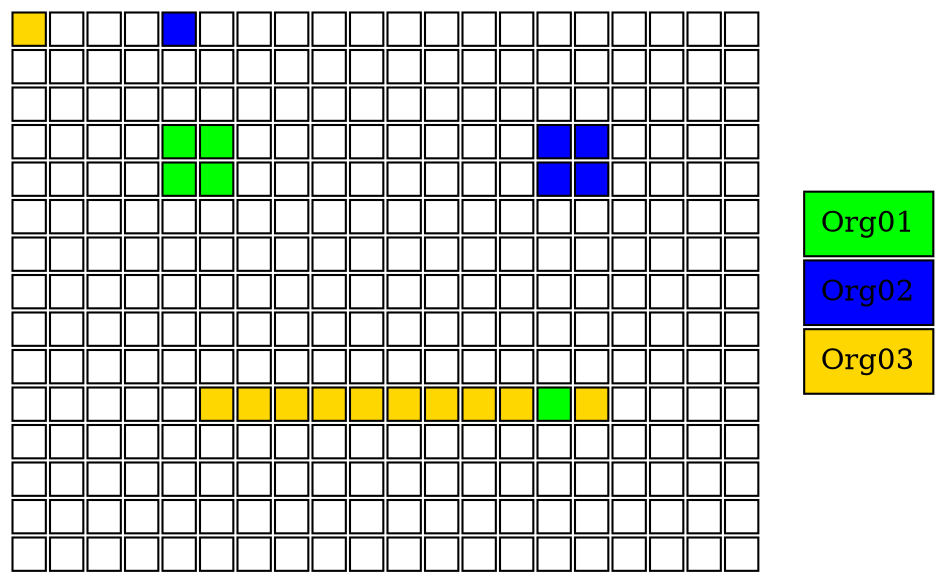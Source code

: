 digraph Nuevo_M01Marte {
abc [shape=none, margin=0, label=<
<TABLE BORDER="0" CELLBORDER="1" CELLSPACING="2" CELLPADDING="7">
<TR><TD BGCOLOR="gold"></TD><TD BGCOLOR="white"></TD><TD BGCOLOR="white"></TD><TD BGCOLOR="white"></TD><TD BGCOLOR="blue"></TD><TD BGCOLOR="white"></TD><TD BGCOLOR="white"></TD><TD BGCOLOR="white"></TD><TD BGCOLOR="white"></TD><TD BGCOLOR="white"></TD><TD BGCOLOR="white"></TD><TD BGCOLOR="white"></TD><TD BGCOLOR="white"></TD><TD BGCOLOR="white"></TD><TD BGCOLOR="white"></TD><TD BGCOLOR="white"></TD><TD BGCOLOR="white"></TD><TD BGCOLOR="white"></TD><TD BGCOLOR="white"></TD><TD BGCOLOR="white"></TD>
</TR>
<TR><TD BGCOLOR="white"></TD><TD BGCOLOR="white"></TD><TD BGCOLOR="white"></TD><TD BGCOLOR="white"></TD><TD BGCOLOR="white"></TD><TD BGCOLOR="white"></TD><TD BGCOLOR="white"></TD><TD BGCOLOR="white"></TD><TD BGCOLOR="white"></TD><TD BGCOLOR="white"></TD><TD BGCOLOR="white"></TD><TD BGCOLOR="white"></TD><TD BGCOLOR="white"></TD><TD BGCOLOR="white"></TD><TD BGCOLOR="white"></TD><TD BGCOLOR="white"></TD><TD BGCOLOR="white"></TD><TD BGCOLOR="white"></TD><TD BGCOLOR="white"></TD><TD BGCOLOR="white"></TD>
</TR>
<TR><TD BGCOLOR="white"></TD><TD BGCOLOR="white"></TD><TD BGCOLOR="white"></TD><TD BGCOLOR="white"></TD><TD BGCOLOR="white"></TD><TD BGCOLOR="white"></TD><TD BGCOLOR="white"></TD><TD BGCOLOR="white"></TD><TD BGCOLOR="white"></TD><TD BGCOLOR="white"></TD><TD BGCOLOR="white"></TD><TD BGCOLOR="white"></TD><TD BGCOLOR="white"></TD><TD BGCOLOR="white"></TD><TD BGCOLOR="white"></TD><TD BGCOLOR="white"></TD><TD BGCOLOR="white"></TD><TD BGCOLOR="white"></TD><TD BGCOLOR="white"></TD><TD BGCOLOR="white"></TD>
</TR>
<TR><TD BGCOLOR="white"></TD><TD BGCOLOR="white"></TD><TD BGCOLOR="white"></TD><TD BGCOLOR="white"></TD><TD BGCOLOR="green"></TD><TD BGCOLOR="green"></TD><TD BGCOLOR="white"></TD><TD BGCOLOR="white"></TD><TD BGCOLOR="white"></TD><TD BGCOLOR="white"></TD><TD BGCOLOR="white"></TD><TD BGCOLOR="white"></TD><TD BGCOLOR="white"></TD><TD BGCOLOR="white"></TD><TD BGCOLOR="blue"></TD><TD BGCOLOR="blue"></TD><TD BGCOLOR="white"></TD><TD BGCOLOR="white"></TD><TD BGCOLOR="white"></TD><TD BGCOLOR="white"></TD>
</TR>
<TR><TD BGCOLOR="white"></TD><TD BGCOLOR="white"></TD><TD BGCOLOR="white"></TD><TD BGCOLOR="white"></TD><TD BGCOLOR="green"></TD><TD BGCOLOR="green"></TD><TD BGCOLOR="white"></TD><TD BGCOLOR="white"></TD><TD BGCOLOR="white"></TD><TD BGCOLOR="white"></TD><TD BGCOLOR="white"></TD><TD BGCOLOR="white"></TD><TD BGCOLOR="white"></TD><TD BGCOLOR="white"></TD><TD BGCOLOR="blue"></TD><TD BGCOLOR="blue"></TD><TD BGCOLOR="white"></TD><TD BGCOLOR="white"></TD><TD BGCOLOR="white"></TD><TD BGCOLOR="white"></TD>
</TR>
<TR><TD BGCOLOR="white"></TD><TD BGCOLOR="white"></TD><TD BGCOLOR="white"></TD><TD BGCOLOR="white"></TD><TD BGCOLOR="white"></TD><TD BGCOLOR="white"></TD><TD BGCOLOR="white"></TD><TD BGCOLOR="white"></TD><TD BGCOLOR="white"></TD><TD BGCOLOR="white"></TD><TD BGCOLOR="white"></TD><TD BGCOLOR="white"></TD><TD BGCOLOR="white"></TD><TD BGCOLOR="white"></TD><TD BGCOLOR="white"></TD><TD BGCOLOR="white"></TD><TD BGCOLOR="white"></TD><TD BGCOLOR="white"></TD><TD BGCOLOR="white"></TD><TD BGCOLOR="white"></TD>
</TR>
<TR><TD BGCOLOR="white"></TD><TD BGCOLOR="white"></TD><TD BGCOLOR="white"></TD><TD BGCOLOR="white"></TD><TD BGCOLOR="white"></TD><TD BGCOLOR="white"></TD><TD BGCOLOR="white"></TD><TD BGCOLOR="white"></TD><TD BGCOLOR="white"></TD><TD BGCOLOR="white"></TD><TD BGCOLOR="white"></TD><TD BGCOLOR="white"></TD><TD BGCOLOR="white"></TD><TD BGCOLOR="white"></TD><TD BGCOLOR="white"></TD><TD BGCOLOR="white"></TD><TD BGCOLOR="white"></TD><TD BGCOLOR="white"></TD><TD BGCOLOR="white"></TD><TD BGCOLOR="white"></TD>
</TR>
<TR><TD BGCOLOR="white"></TD><TD BGCOLOR="white"></TD><TD BGCOLOR="white"></TD><TD BGCOLOR="white"></TD><TD BGCOLOR="white"></TD><TD BGCOLOR="white"></TD><TD BGCOLOR="white"></TD><TD BGCOLOR="white"></TD><TD BGCOLOR="white"></TD><TD BGCOLOR="white"></TD><TD BGCOLOR="white"></TD><TD BGCOLOR="white"></TD><TD BGCOLOR="white"></TD><TD BGCOLOR="white"></TD><TD BGCOLOR="white"></TD><TD BGCOLOR="white"></TD><TD BGCOLOR="white"></TD><TD BGCOLOR="white"></TD><TD BGCOLOR="white"></TD><TD BGCOLOR="white"></TD>
</TR>
<TR><TD BGCOLOR="white"></TD><TD BGCOLOR="white"></TD><TD BGCOLOR="white"></TD><TD BGCOLOR="white"></TD><TD BGCOLOR="white"></TD><TD BGCOLOR="white"></TD><TD BGCOLOR="white"></TD><TD BGCOLOR="white"></TD><TD BGCOLOR="white"></TD><TD BGCOLOR="white"></TD><TD BGCOLOR="white"></TD><TD BGCOLOR="white"></TD><TD BGCOLOR="white"></TD><TD BGCOLOR="white"></TD><TD BGCOLOR="white"></TD><TD BGCOLOR="white"></TD><TD BGCOLOR="white"></TD><TD BGCOLOR="white"></TD><TD BGCOLOR="white"></TD><TD BGCOLOR="white"></TD>
</TR>
<TR><TD BGCOLOR="white"></TD><TD BGCOLOR="white"></TD><TD BGCOLOR="white"></TD><TD BGCOLOR="white"></TD><TD BGCOLOR="white"></TD><TD BGCOLOR="white"></TD><TD BGCOLOR="white"></TD><TD BGCOLOR="white"></TD><TD BGCOLOR="white"></TD><TD BGCOLOR="white"></TD><TD BGCOLOR="white"></TD><TD BGCOLOR="white"></TD><TD BGCOLOR="white"></TD><TD BGCOLOR="white"></TD><TD BGCOLOR="white"></TD><TD BGCOLOR="white"></TD><TD BGCOLOR="white"></TD><TD BGCOLOR="white"></TD><TD BGCOLOR="white"></TD><TD BGCOLOR="white"></TD>
</TR>
<TR><TD BGCOLOR="white"></TD><TD BGCOLOR="white"></TD><TD BGCOLOR="white"></TD><TD BGCOLOR="white"></TD><TD BGCOLOR="white"></TD><TD BGCOLOR="gold"></TD><TD BGCOLOR="gold"></TD><TD BGCOLOR="gold"></TD><TD BGCOLOR="gold"></TD><TD BGCOLOR="gold"></TD><TD BGCOLOR="gold"></TD><TD BGCOLOR="gold"></TD><TD BGCOLOR="gold"></TD><TD BGCOLOR="gold"></TD><TD BGCOLOR="green"></TD><TD BGCOLOR="gold"></TD><TD BGCOLOR="white"></TD><TD BGCOLOR="white"></TD><TD BGCOLOR="white"></TD><TD BGCOLOR="white"></TD>
</TR>
<TR><TD BGCOLOR="white"></TD><TD BGCOLOR="white"></TD><TD BGCOLOR="white"></TD><TD BGCOLOR="white"></TD><TD BGCOLOR="white"></TD><TD BGCOLOR="white"></TD><TD BGCOLOR="white"></TD><TD BGCOLOR="white"></TD><TD BGCOLOR="white"></TD><TD BGCOLOR="white"></TD><TD BGCOLOR="white"></TD><TD BGCOLOR="white"></TD><TD BGCOLOR="white"></TD><TD BGCOLOR="white"></TD><TD BGCOLOR="white"></TD><TD BGCOLOR="white"></TD><TD BGCOLOR="white"></TD><TD BGCOLOR="white"></TD><TD BGCOLOR="white"></TD><TD BGCOLOR="white"></TD>
</TR>
<TR><TD BGCOLOR="white"></TD><TD BGCOLOR="white"></TD><TD BGCOLOR="white"></TD><TD BGCOLOR="white"></TD><TD BGCOLOR="white"></TD><TD BGCOLOR="white"></TD><TD BGCOLOR="white"></TD><TD BGCOLOR="white"></TD><TD BGCOLOR="white"></TD><TD BGCOLOR="white"></TD><TD BGCOLOR="white"></TD><TD BGCOLOR="white"></TD><TD BGCOLOR="white"></TD><TD BGCOLOR="white"></TD><TD BGCOLOR="white"></TD><TD BGCOLOR="white"></TD><TD BGCOLOR="white"></TD><TD BGCOLOR="white"></TD><TD BGCOLOR="white"></TD><TD BGCOLOR="white"></TD>
</TR>
<TR><TD BGCOLOR="white"></TD><TD BGCOLOR="white"></TD><TD BGCOLOR="white"></TD><TD BGCOLOR="white"></TD><TD BGCOLOR="white"></TD><TD BGCOLOR="white"></TD><TD BGCOLOR="white"></TD><TD BGCOLOR="white"></TD><TD BGCOLOR="white"></TD><TD BGCOLOR="white"></TD><TD BGCOLOR="white"></TD><TD BGCOLOR="white"></TD><TD BGCOLOR="white"></TD><TD BGCOLOR="white"></TD><TD BGCOLOR="white"></TD><TD BGCOLOR="white"></TD><TD BGCOLOR="white"></TD><TD BGCOLOR="white"></TD><TD BGCOLOR="white"></TD><TD BGCOLOR="white"></TD>
</TR>
<TR><TD BGCOLOR="white"></TD><TD BGCOLOR="white"></TD><TD BGCOLOR="white"></TD><TD BGCOLOR="white"></TD><TD BGCOLOR="white"></TD><TD BGCOLOR="white"></TD><TD BGCOLOR="white"></TD><TD BGCOLOR="white"></TD><TD BGCOLOR="white"></TD><TD BGCOLOR="white"></TD><TD BGCOLOR="white"></TD><TD BGCOLOR="white"></TD><TD BGCOLOR="white"></TD><TD BGCOLOR="white"></TD><TD BGCOLOR="white"></TD><TD BGCOLOR="white"></TD><TD BGCOLOR="white"></TD><TD BGCOLOR="white"></TD><TD BGCOLOR="white"></TD><TD BGCOLOR="white"></TD>
</TR>
</TABLE>>];

detalles [shape=none, margin=0, label=<
<TABLE BORDER="0" CELLBORDER="1" CELLSPACING="2" CELLPADDING="7">
<TR><TD BGCOLOR="green">Org01</TD></TR>
<TR><TD BGCOLOR="blue">Org02</TD></TR>
<TR><TD BGCOLOR="gold">Org03</TD></TR>
</TABLE>>];
}